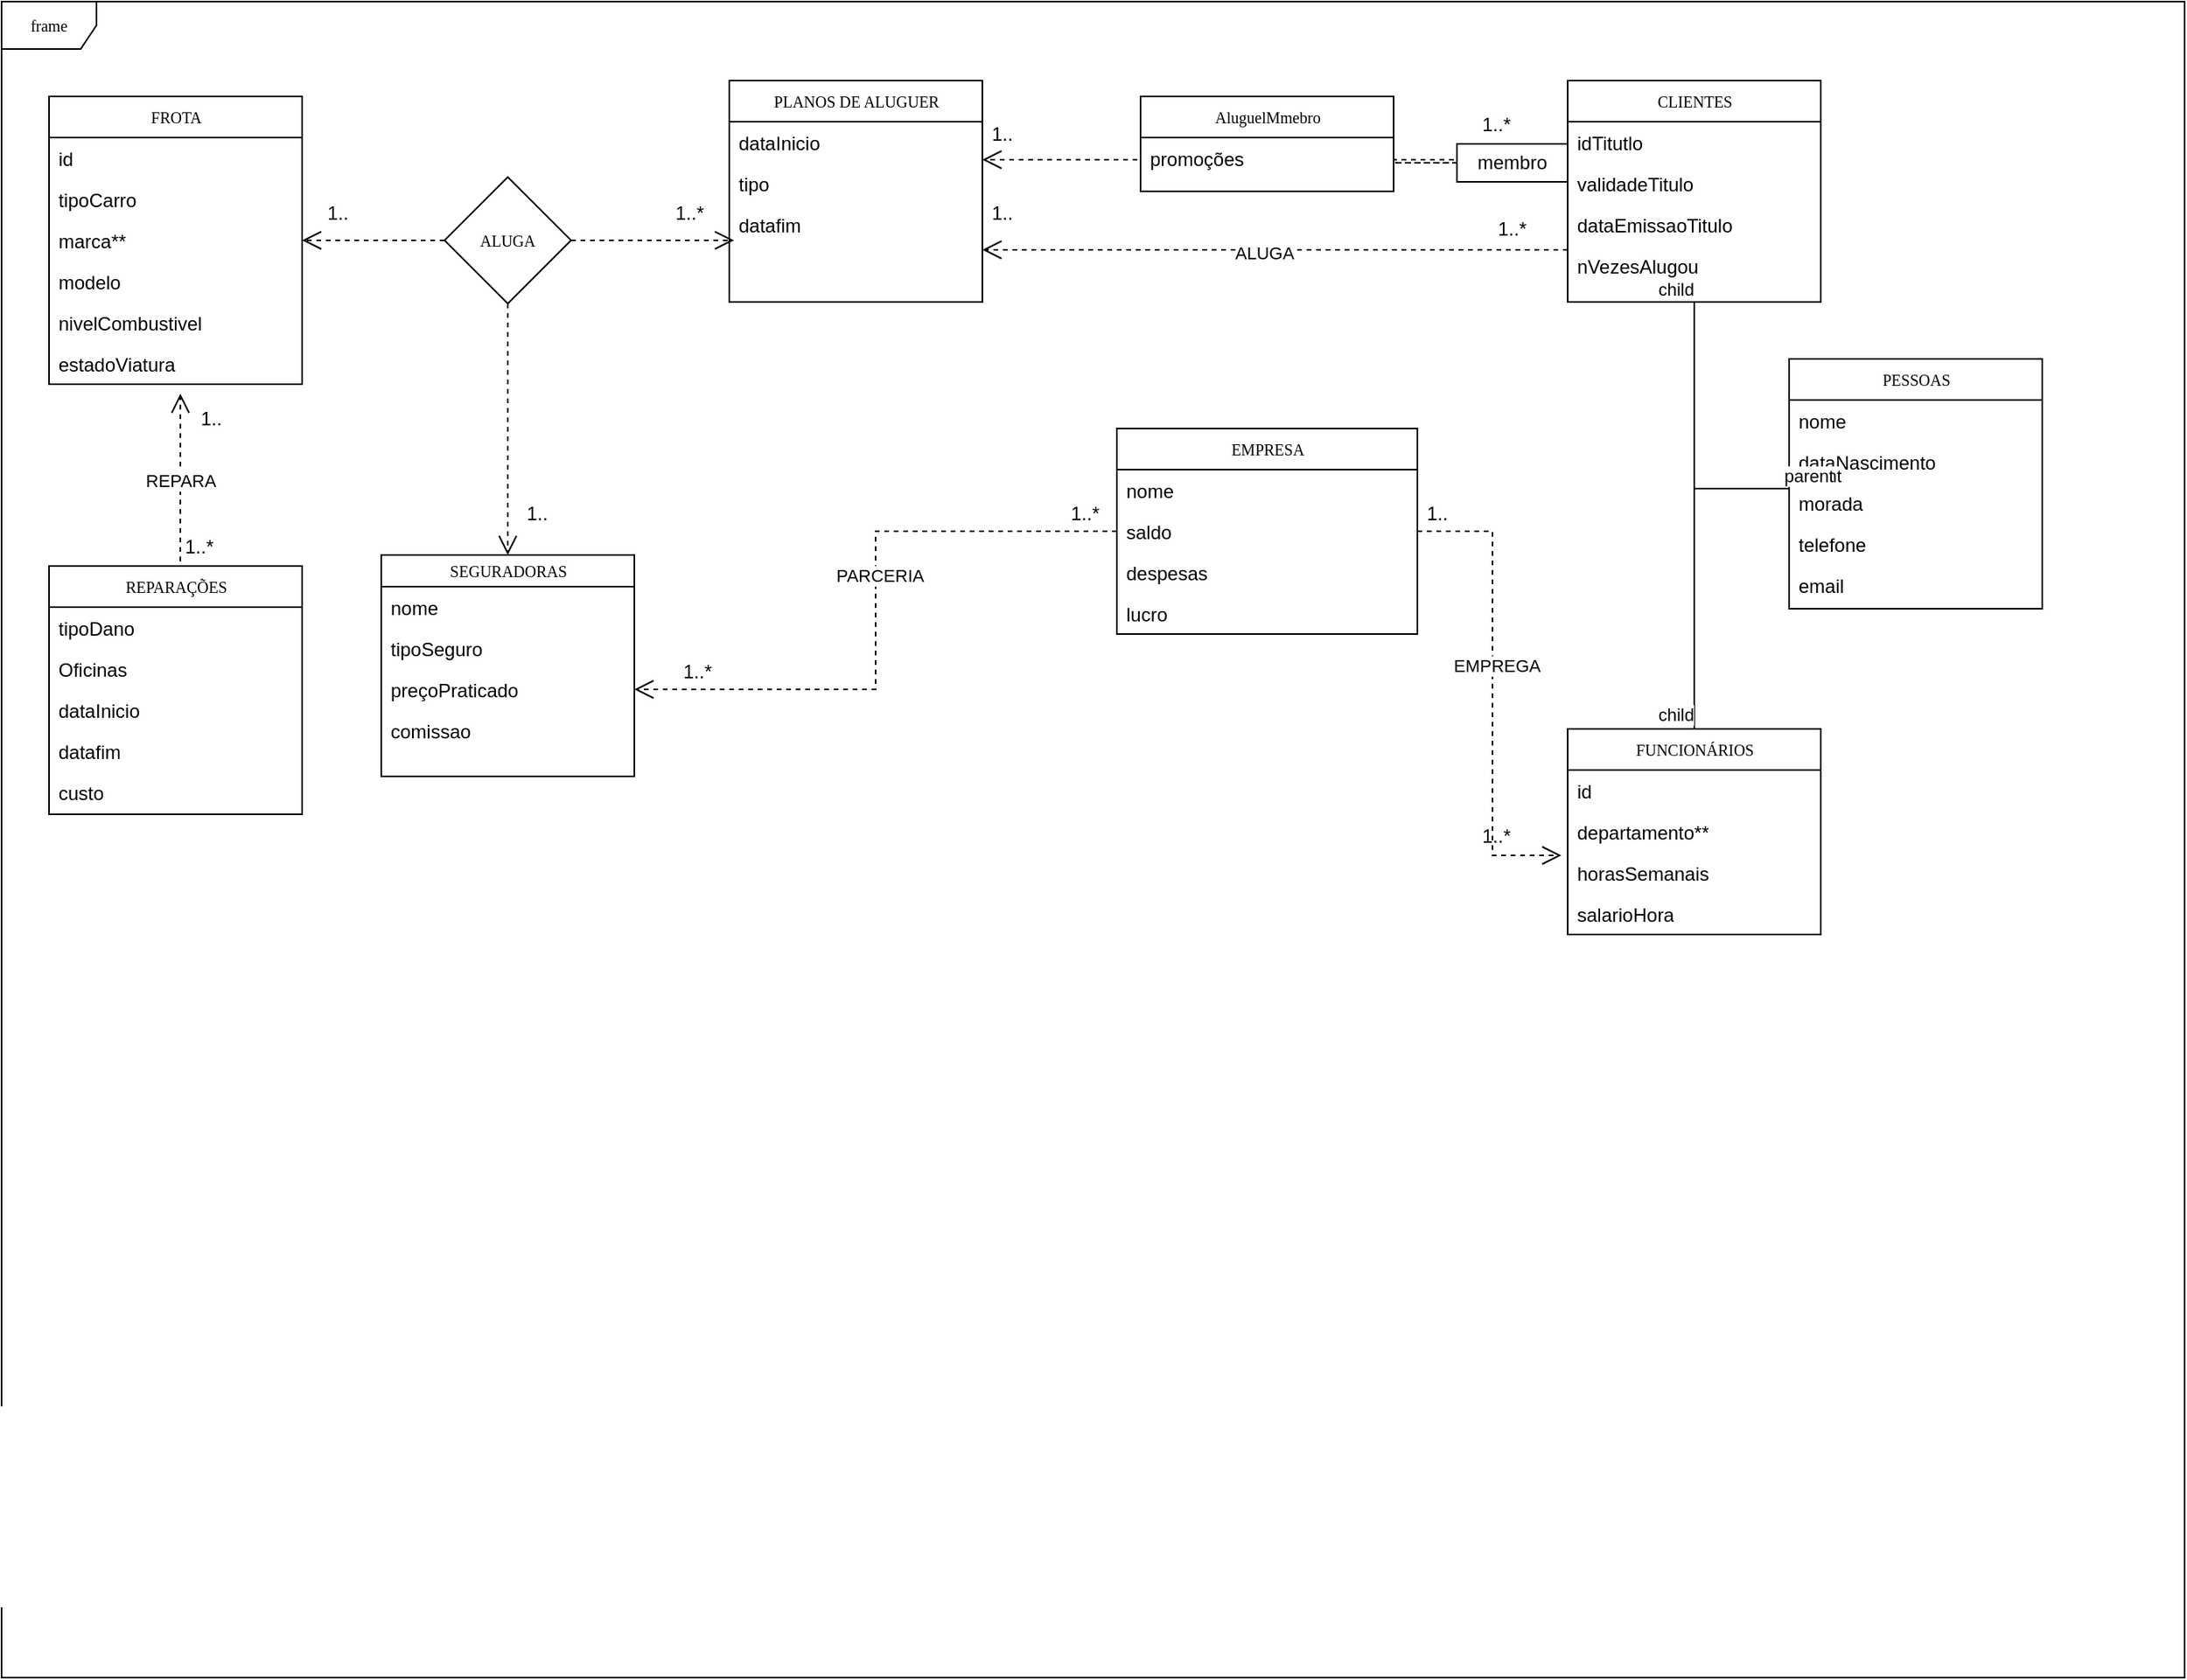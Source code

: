 <mxfile version="22.0.2" type="device">
  <diagram name="Page-1" id="c4acf3e9-155e-7222-9cf6-157b1a14988f">
    <mxGraphModel dx="1674" dy="750" grid="1" gridSize="10" guides="1" tooltips="1" connect="1" arrows="1" fold="1" page="1" pageScale="1" pageWidth="850" pageHeight="1100" background="none" math="0" shadow="0">
      <root>
        <mxCell id="0" />
        <mxCell id="1" parent="0" />
        <mxCell id="17acba5748e5396b-1" value="frame" style="shape=umlFrame;whiteSpace=wrap;html=1;rounded=0;shadow=0;comic=0;labelBackgroundColor=none;strokeWidth=1;fontFamily=Verdana;fontSize=10;align=center;" parent="1" vertex="1">
          <mxGeometry x="190" y="10" width="1380" height="1060" as="geometry" />
        </mxCell>
        <mxCell id="17acba5748e5396b-20" value="PESSOAS" style="swimlane;html=1;fontStyle=0;childLayout=stackLayout;horizontal=1;startSize=26;fillColor=none;horizontalStack=0;resizeParent=1;resizeLast=0;collapsible=1;marginBottom=0;swimlaneFillColor=#ffffff;rounded=0;shadow=0;comic=0;labelBackgroundColor=none;strokeWidth=1;fontFamily=Verdana;fontSize=10;align=center;" parent="1" vertex="1">
          <mxGeometry x="1320" y="236" width="160" height="158" as="geometry" />
        </mxCell>
        <mxCell id="17acba5748e5396b-21" value="nome" style="text;html=1;strokeColor=none;fillColor=none;align=left;verticalAlign=top;spacingLeft=4;spacingRight=4;whiteSpace=wrap;overflow=hidden;rotatable=0;points=[[0,0.5],[1,0.5]];portConstraint=eastwest;" parent="17acba5748e5396b-20" vertex="1">
          <mxGeometry y="26" width="160" height="26" as="geometry" />
        </mxCell>
        <mxCell id="17acba5748e5396b-24" value="dataNascimento" style="text;html=1;strokeColor=none;fillColor=none;align=left;verticalAlign=top;spacingLeft=4;spacingRight=4;whiteSpace=wrap;overflow=hidden;rotatable=0;points=[[0,0.5],[1,0.5]];portConstraint=eastwest;" parent="17acba5748e5396b-20" vertex="1">
          <mxGeometry y="52" width="160" height="26" as="geometry" />
        </mxCell>
        <mxCell id="17acba5748e5396b-26" value="morada" style="text;html=1;strokeColor=none;fillColor=none;align=left;verticalAlign=top;spacingLeft=4;spacingRight=4;whiteSpace=wrap;overflow=hidden;rotatable=0;points=[[0,0.5],[1,0.5]];portConstraint=eastwest;" parent="17acba5748e5396b-20" vertex="1">
          <mxGeometry y="78" width="160" height="26" as="geometry" />
        </mxCell>
        <mxCell id="utZW5Ri-ObuBG_dfQ21w-8" value="telefone" style="text;html=1;strokeColor=none;fillColor=none;align=left;verticalAlign=top;spacingLeft=4;spacingRight=4;whiteSpace=wrap;overflow=hidden;rotatable=0;points=[[0,0.5],[1,0.5]];portConstraint=eastwest;" vertex="1" parent="17acba5748e5396b-20">
          <mxGeometry y="104" width="160" height="26" as="geometry" />
        </mxCell>
        <mxCell id="utZW5Ri-ObuBG_dfQ21w-7" value="email" style="text;html=1;strokeColor=none;fillColor=none;align=left;verticalAlign=top;spacingLeft=4;spacingRight=4;whiteSpace=wrap;overflow=hidden;rotatable=0;points=[[0,0.5],[1,0.5]];portConstraint=eastwest;" vertex="1" parent="17acba5748e5396b-20">
          <mxGeometry y="130" width="160" height="26" as="geometry" />
        </mxCell>
        <mxCell id="17acba5748e5396b-30" value="CLIENTES" style="swimlane;html=1;fontStyle=0;childLayout=stackLayout;horizontal=1;startSize=26;fillColor=none;horizontalStack=0;resizeParent=1;resizeLast=0;collapsible=1;marginBottom=0;swimlaneFillColor=#ffffff;rounded=0;shadow=0;comic=0;labelBackgroundColor=none;strokeWidth=1;fontFamily=Verdana;fontSize=10;align=center;" parent="1" vertex="1">
          <mxGeometry x="1180" y="60" width="160" height="140" as="geometry" />
        </mxCell>
        <mxCell id="17acba5748e5396b-31" value="idTitutlo" style="text;html=1;strokeColor=none;fillColor=none;align=left;verticalAlign=top;spacingLeft=4;spacingRight=4;whiteSpace=wrap;overflow=hidden;rotatable=0;points=[[0,0.5],[1,0.5]];portConstraint=eastwest;" parent="17acba5748e5396b-30" vertex="1">
          <mxGeometry y="26" width="160" height="26" as="geometry" />
        </mxCell>
        <mxCell id="17acba5748e5396b-32" value="validadeTitulo" style="text;html=1;strokeColor=none;fillColor=none;align=left;verticalAlign=top;spacingLeft=4;spacingRight=4;whiteSpace=wrap;overflow=hidden;rotatable=0;points=[[0,0.5],[1,0.5]];portConstraint=eastwest;" parent="17acba5748e5396b-30" vertex="1">
          <mxGeometry y="52" width="160" height="26" as="geometry" />
        </mxCell>
        <mxCell id="17acba5748e5396b-33" value="dataEmissaoTitulo" style="text;html=1;strokeColor=none;fillColor=none;align=left;verticalAlign=top;spacingLeft=4;spacingRight=4;whiteSpace=wrap;overflow=hidden;rotatable=0;points=[[0,0.5],[1,0.5]];portConstraint=eastwest;" parent="17acba5748e5396b-30" vertex="1">
          <mxGeometry y="78" width="160" height="26" as="geometry" />
        </mxCell>
        <mxCell id="utZW5Ri-ObuBG_dfQ21w-13" value="nVezesAlugou" style="text;html=1;strokeColor=none;fillColor=none;align=left;verticalAlign=top;spacingLeft=4;spacingRight=4;whiteSpace=wrap;overflow=hidden;rotatable=0;points=[[0,0.5],[1,0.5]];portConstraint=eastwest;" vertex="1" parent="17acba5748e5396b-30">
          <mxGeometry y="104" width="160" height="26" as="geometry" />
        </mxCell>
        <mxCell id="utZW5Ri-ObuBG_dfQ21w-1" value="EMPRESA" style="swimlane;html=1;fontStyle=0;childLayout=stackLayout;horizontal=1;startSize=26;fillColor=none;horizontalStack=0;resizeParent=1;resizeLast=0;collapsible=1;marginBottom=0;swimlaneFillColor=#ffffff;rounded=0;shadow=0;comic=0;labelBackgroundColor=none;strokeWidth=1;fontFamily=Verdana;fontSize=10;align=center;" vertex="1" parent="1">
          <mxGeometry x="895" y="280" width="190" height="130" as="geometry" />
        </mxCell>
        <mxCell id="utZW5Ri-ObuBG_dfQ21w-3" value="nome" style="text;html=1;strokeColor=none;fillColor=none;align=left;verticalAlign=top;spacingLeft=4;spacingRight=4;whiteSpace=wrap;overflow=hidden;rotatable=0;points=[[0,0.5],[1,0.5]];portConstraint=eastwest;" vertex="1" parent="utZW5Ri-ObuBG_dfQ21w-1">
          <mxGeometry y="26" width="190" height="26" as="geometry" />
        </mxCell>
        <mxCell id="utZW5Ri-ObuBG_dfQ21w-4" value="saldo" style="text;html=1;strokeColor=none;fillColor=none;align=left;verticalAlign=top;spacingLeft=4;spacingRight=4;whiteSpace=wrap;overflow=hidden;rotatable=0;points=[[0,0.5],[1,0.5]];portConstraint=eastwest;" vertex="1" parent="utZW5Ri-ObuBG_dfQ21w-1">
          <mxGeometry y="52" width="190" height="26" as="geometry" />
        </mxCell>
        <mxCell id="utZW5Ri-ObuBG_dfQ21w-5" value="despesas" style="text;html=1;strokeColor=none;fillColor=none;align=left;verticalAlign=top;spacingLeft=4;spacingRight=4;whiteSpace=wrap;overflow=hidden;rotatable=0;points=[[0,0.5],[1,0.5]];portConstraint=eastwest;" vertex="1" parent="utZW5Ri-ObuBG_dfQ21w-1">
          <mxGeometry y="78" width="190" height="26" as="geometry" />
        </mxCell>
        <mxCell id="utZW5Ri-ObuBG_dfQ21w-6" value="lucro" style="text;html=1;strokeColor=none;fillColor=none;align=left;verticalAlign=top;spacingLeft=4;spacingRight=4;whiteSpace=wrap;overflow=hidden;rotatable=0;points=[[0,0.5],[1,0.5]];portConstraint=eastwest;" vertex="1" parent="utZW5Ri-ObuBG_dfQ21w-1">
          <mxGeometry y="104" width="190" height="26" as="geometry" />
        </mxCell>
        <mxCell id="utZW5Ri-ObuBG_dfQ21w-9" value="FUNCIONÁRIOS" style="swimlane;html=1;fontStyle=0;childLayout=stackLayout;horizontal=1;startSize=26;fillColor=none;horizontalStack=0;resizeParent=1;resizeLast=0;collapsible=1;marginBottom=0;swimlaneFillColor=#ffffff;rounded=0;shadow=0;comic=0;labelBackgroundColor=none;strokeWidth=1;fontFamily=Verdana;fontSize=10;align=center;" vertex="1" parent="1">
          <mxGeometry x="1180" y="470" width="160" height="130" as="geometry" />
        </mxCell>
        <mxCell id="utZW5Ri-ObuBG_dfQ21w-10" value="id" style="text;html=1;strokeColor=none;fillColor=none;align=left;verticalAlign=top;spacingLeft=4;spacingRight=4;whiteSpace=wrap;overflow=hidden;rotatable=0;points=[[0,0.5],[1,0.5]];portConstraint=eastwest;" vertex="1" parent="utZW5Ri-ObuBG_dfQ21w-9">
          <mxGeometry y="26" width="160" height="26" as="geometry" />
        </mxCell>
        <mxCell id="utZW5Ri-ObuBG_dfQ21w-11" value="departamento**" style="text;html=1;strokeColor=none;fillColor=none;align=left;verticalAlign=top;spacingLeft=4;spacingRight=4;whiteSpace=wrap;overflow=hidden;rotatable=0;points=[[0,0.5],[1,0.5]];portConstraint=eastwest;" vertex="1" parent="utZW5Ri-ObuBG_dfQ21w-9">
          <mxGeometry y="52" width="160" height="26" as="geometry" />
        </mxCell>
        <mxCell id="utZW5Ri-ObuBG_dfQ21w-16" value="horasSemanais" style="text;html=1;strokeColor=none;fillColor=none;align=left;verticalAlign=top;spacingLeft=4;spacingRight=4;whiteSpace=wrap;overflow=hidden;rotatable=0;points=[[0,0.5],[1,0.5]];portConstraint=eastwest;" vertex="1" parent="utZW5Ri-ObuBG_dfQ21w-9">
          <mxGeometry y="78" width="160" height="26" as="geometry" />
        </mxCell>
        <mxCell id="utZW5Ri-ObuBG_dfQ21w-17" value="salarioHora" style="text;html=1;strokeColor=none;fillColor=none;align=left;verticalAlign=top;spacingLeft=4;spacingRight=4;whiteSpace=wrap;overflow=hidden;rotatable=0;points=[[0,0.5],[1,0.5]];portConstraint=eastwest;" vertex="1" parent="utZW5Ri-ObuBG_dfQ21w-9">
          <mxGeometry y="104" width="160" height="26" as="geometry" />
        </mxCell>
        <mxCell id="utZW5Ri-ObuBG_dfQ21w-18" value="" style="endArrow=none;html=1;edgeStyle=orthogonalEdgeStyle;rounded=0;exitX=0;exitY=0.154;exitDx=0;exitDy=0;exitPerimeter=0;entryX=0.5;entryY=0;entryDx=0;entryDy=0;" edge="1" parent="1" source="17acba5748e5396b-26" target="utZW5Ri-ObuBG_dfQ21w-9">
          <mxGeometry relative="1" as="geometry">
            <mxPoint x="1130" y="410" as="sourcePoint" />
            <mxPoint x="1290" y="410" as="targetPoint" />
          </mxGeometry>
        </mxCell>
        <mxCell id="utZW5Ri-ObuBG_dfQ21w-19" value="parent" style="edgeLabel;resizable=0;html=1;align=left;verticalAlign=bottom;" connectable="0" vertex="1" parent="utZW5Ri-ObuBG_dfQ21w-18">
          <mxGeometry x="-1" relative="1" as="geometry" />
        </mxCell>
        <mxCell id="utZW5Ri-ObuBG_dfQ21w-20" value="child" style="edgeLabel;resizable=0;html=1;align=right;verticalAlign=bottom;" connectable="0" vertex="1" parent="utZW5Ri-ObuBG_dfQ21w-18">
          <mxGeometry x="1" relative="1" as="geometry" />
        </mxCell>
        <mxCell id="utZW5Ri-ObuBG_dfQ21w-21" value="" style="endArrow=none;html=1;edgeStyle=orthogonalEdgeStyle;rounded=0;exitX=-0.031;exitY=0.154;exitDx=0;exitDy=0;exitPerimeter=0;entryX=0.5;entryY=1;entryDx=0;entryDy=0;" edge="1" parent="1" source="17acba5748e5396b-26" target="17acba5748e5396b-30">
          <mxGeometry relative="1" as="geometry">
            <mxPoint x="1330" y="328" as="sourcePoint" />
            <mxPoint x="1270" y="480" as="targetPoint" />
            <Array as="points">
              <mxPoint x="1260" y="318" />
            </Array>
          </mxGeometry>
        </mxCell>
        <mxCell id="utZW5Ri-ObuBG_dfQ21w-22" value="parent" style="edgeLabel;resizable=0;html=1;align=left;verticalAlign=bottom;" connectable="0" vertex="1" parent="utZW5Ri-ObuBG_dfQ21w-21">
          <mxGeometry x="-1" relative="1" as="geometry" />
        </mxCell>
        <mxCell id="utZW5Ri-ObuBG_dfQ21w-23" value="child" style="edgeLabel;resizable=0;html=1;align=right;verticalAlign=bottom;" connectable="0" vertex="1" parent="utZW5Ri-ObuBG_dfQ21w-21">
          <mxGeometry x="1" relative="1" as="geometry" />
        </mxCell>
        <mxCell id="utZW5Ri-ObuBG_dfQ21w-24" style="edgeStyle=orthogonalEdgeStyle;rounded=0;html=1;dashed=1;labelBackgroundColor=none;startFill=0;endArrow=open;endFill=0;endSize=10;fontFamily=Verdana;fontSize=10;exitX=1;exitY=0.5;exitDx=0;exitDy=0;entryX=-0.025;entryY=0.077;entryDx=0;entryDy=0;entryPerimeter=0;" edge="1" parent="1" source="utZW5Ri-ObuBG_dfQ21w-4" target="utZW5Ri-ObuBG_dfQ21w-16">
          <mxGeometry relative="1" as="geometry">
            <Array as="points" />
            <mxPoint x="370" y="335" as="sourcePoint" />
            <mxPoint x="570" y="295" as="targetPoint" />
          </mxGeometry>
        </mxCell>
        <mxCell id="utZW5Ri-ObuBG_dfQ21w-60" value="EMPREGA" style="edgeLabel;html=1;align=center;verticalAlign=middle;resizable=0;points=[];" vertex="1" connectable="0" parent="utZW5Ri-ObuBG_dfQ21w-24">
          <mxGeometry x="-0.109" y="2" relative="1" as="geometry">
            <mxPoint as="offset" />
          </mxGeometry>
        </mxCell>
        <mxCell id="utZW5Ri-ObuBG_dfQ21w-26" value="1.." style="text;strokeColor=none;fillColor=none;align=left;verticalAlign=top;spacingLeft=4;spacingRight=4;overflow=hidden;rotatable=0;points=[[0,0.5],[1,0.5]];portConstraint=eastwest;whiteSpace=wrap;html=1;" vertex="1" parent="1">
          <mxGeometry x="1085" y="320" width="100" height="26" as="geometry" />
        </mxCell>
        <mxCell id="utZW5Ri-ObuBG_dfQ21w-27" value="1..*" style="text;strokeColor=none;fillColor=none;align=left;verticalAlign=top;spacingLeft=4;spacingRight=4;overflow=hidden;rotatable=0;points=[[0,0.5],[1,0.5]];portConstraint=eastwest;whiteSpace=wrap;html=1;" vertex="1" parent="1">
          <mxGeometry x="1120" y="524" width="100" height="26" as="geometry" />
        </mxCell>
        <mxCell id="utZW5Ri-ObuBG_dfQ21w-28" value="FROTA" style="swimlane;html=1;fontStyle=0;childLayout=stackLayout;horizontal=1;startSize=26;fillColor=none;horizontalStack=0;resizeParent=1;resizeLast=0;collapsible=1;marginBottom=0;swimlaneFillColor=#ffffff;rounded=0;shadow=0;comic=0;labelBackgroundColor=none;strokeWidth=1;fontFamily=Verdana;fontSize=10;align=center;" vertex="1" parent="1">
          <mxGeometry x="220" y="70" width="160" height="182" as="geometry" />
        </mxCell>
        <mxCell id="utZW5Ri-ObuBG_dfQ21w-29" value="id" style="text;html=1;strokeColor=none;fillColor=none;align=left;verticalAlign=top;spacingLeft=4;spacingRight=4;whiteSpace=wrap;overflow=hidden;rotatable=0;points=[[0,0.5],[1,0.5]];portConstraint=eastwest;" vertex="1" parent="utZW5Ri-ObuBG_dfQ21w-28">
          <mxGeometry y="26" width="160" height="26" as="geometry" />
        </mxCell>
        <mxCell id="utZW5Ri-ObuBG_dfQ21w-30" value="tipoCarro" style="text;html=1;strokeColor=none;fillColor=none;align=left;verticalAlign=top;spacingLeft=4;spacingRight=4;whiteSpace=wrap;overflow=hidden;rotatable=0;points=[[0,0.5],[1,0.5]];portConstraint=eastwest;" vertex="1" parent="utZW5Ri-ObuBG_dfQ21w-28">
          <mxGeometry y="52" width="160" height="26" as="geometry" />
        </mxCell>
        <mxCell id="utZW5Ri-ObuBG_dfQ21w-31" value="marca**" style="text;html=1;strokeColor=none;fillColor=none;align=left;verticalAlign=top;spacingLeft=4;spacingRight=4;whiteSpace=wrap;overflow=hidden;rotatable=0;points=[[0,0.5],[1,0.5]];portConstraint=eastwest;" vertex="1" parent="utZW5Ri-ObuBG_dfQ21w-28">
          <mxGeometry y="78" width="160" height="26" as="geometry" />
        </mxCell>
        <mxCell id="utZW5Ri-ObuBG_dfQ21w-32" value="modelo" style="text;html=1;strokeColor=none;fillColor=none;align=left;verticalAlign=top;spacingLeft=4;spacingRight=4;whiteSpace=wrap;overflow=hidden;rotatable=0;points=[[0,0.5],[1,0.5]];portConstraint=eastwest;" vertex="1" parent="utZW5Ri-ObuBG_dfQ21w-28">
          <mxGeometry y="104" width="160" height="26" as="geometry" />
        </mxCell>
        <mxCell id="utZW5Ri-ObuBG_dfQ21w-33" value="nivelCombustivel" style="text;html=1;strokeColor=none;fillColor=none;align=left;verticalAlign=top;spacingLeft=4;spacingRight=4;whiteSpace=wrap;overflow=hidden;rotatable=0;points=[[0,0.5],[1,0.5]];portConstraint=eastwest;" vertex="1" parent="utZW5Ri-ObuBG_dfQ21w-28">
          <mxGeometry y="130" width="160" height="26" as="geometry" />
        </mxCell>
        <mxCell id="utZW5Ri-ObuBG_dfQ21w-34" value="estadoViatura" style="text;html=1;strokeColor=none;fillColor=none;align=left;verticalAlign=top;spacingLeft=4;spacingRight=4;whiteSpace=wrap;overflow=hidden;rotatable=0;points=[[0,0.5],[1,0.5]];portConstraint=eastwest;" vertex="1" parent="utZW5Ri-ObuBG_dfQ21w-28">
          <mxGeometry y="156" width="160" height="26" as="geometry" />
        </mxCell>
        <mxCell id="utZW5Ri-ObuBG_dfQ21w-35" value="PLANOS DE ALUGUER" style="swimlane;html=1;fontStyle=0;childLayout=stackLayout;horizontal=1;startSize=26;fillColor=none;horizontalStack=0;resizeParent=1;resizeLast=0;collapsible=1;marginBottom=0;swimlaneFillColor=#ffffff;rounded=0;shadow=0;comic=0;labelBackgroundColor=none;strokeWidth=1;fontFamily=Verdana;fontSize=10;align=center;" vertex="1" parent="1">
          <mxGeometry x="650" y="60" width="160" height="140" as="geometry" />
        </mxCell>
        <mxCell id="utZW5Ri-ObuBG_dfQ21w-38" value="dataInicio" style="text;html=1;strokeColor=none;fillColor=none;align=left;verticalAlign=top;spacingLeft=4;spacingRight=4;whiteSpace=wrap;overflow=hidden;rotatable=0;points=[[0,0.5],[1,0.5]];portConstraint=eastwest;" vertex="1" parent="utZW5Ri-ObuBG_dfQ21w-35">
          <mxGeometry y="26" width="160" height="26" as="geometry" />
        </mxCell>
        <mxCell id="utZW5Ri-ObuBG_dfQ21w-36" value="tipo" style="text;html=1;strokeColor=none;fillColor=none;align=left;verticalAlign=top;spacingLeft=4;spacingRight=4;whiteSpace=wrap;overflow=hidden;rotatable=0;points=[[0,0.5],[1,0.5]];portConstraint=eastwest;" vertex="1" parent="utZW5Ri-ObuBG_dfQ21w-35">
          <mxGeometry y="52" width="160" height="26" as="geometry" />
        </mxCell>
        <mxCell id="utZW5Ri-ObuBG_dfQ21w-39" value="datafim" style="text;html=1;strokeColor=none;fillColor=none;align=left;verticalAlign=top;spacingLeft=4;spacingRight=4;whiteSpace=wrap;overflow=hidden;rotatable=0;points=[[0,0.5],[1,0.5]];portConstraint=eastwest;" vertex="1" parent="utZW5Ri-ObuBG_dfQ21w-35">
          <mxGeometry y="78" width="160" height="26" as="geometry" />
        </mxCell>
        <mxCell id="utZW5Ri-ObuBG_dfQ21w-40" style="edgeStyle=orthogonalEdgeStyle;rounded=0;html=1;dashed=1;labelBackgroundColor=none;startFill=0;endArrow=open;endFill=0;endSize=10;fontFamily=Verdana;fontSize=10;entryX=1.013;entryY=1.154;entryDx=0;entryDy=0;entryPerimeter=0;" edge="1" parent="1">
          <mxGeometry relative="1" as="geometry">
            <Array as="points">
              <mxPoint x="1177.92" y="167" />
            </Array>
            <mxPoint x="1180" y="167" as="sourcePoint" />
            <mxPoint x="810.0" y="167.004" as="targetPoint" />
          </mxGeometry>
        </mxCell>
        <mxCell id="utZW5Ri-ObuBG_dfQ21w-53" value="ALUGA" style="edgeLabel;html=1;align=center;verticalAlign=middle;resizable=0;points=[];" vertex="1" connectable="0" parent="utZW5Ri-ObuBG_dfQ21w-40">
          <mxGeometry x="0.038" y="2" relative="1" as="geometry">
            <mxPoint as="offset" />
          </mxGeometry>
        </mxCell>
        <mxCell id="utZW5Ri-ObuBG_dfQ21w-45" style="edgeStyle=orthogonalEdgeStyle;rounded=0;html=1;dashed=1;labelBackgroundColor=none;startFill=0;endArrow=open;endFill=0;endSize=10;fontFamily=Verdana;fontSize=10;entryX=1;entryY=0.5;entryDx=0;entryDy=0;exitX=0;exitY=0.5;exitDx=0;exitDy=0;" edge="1" parent="1" source="utZW5Ri-ObuBG_dfQ21w-46">
          <mxGeometry relative="1" as="geometry">
            <Array as="points">
              <mxPoint x="1010" y="110" />
            </Array>
            <mxPoint x="1180" y="110" as="sourcePoint" />
            <mxPoint x="810" y="110" as="targetPoint" />
          </mxGeometry>
        </mxCell>
        <mxCell id="utZW5Ri-ObuBG_dfQ21w-47" value="" style="edgeStyle=orthogonalEdgeStyle;rounded=0;html=1;dashed=1;labelBackgroundColor=none;startFill=0;endArrow=open;endFill=0;endSize=10;fontFamily=Verdana;fontSize=10;entryX=1;entryY=0.5;entryDx=0;entryDy=0;exitX=0;exitY=0.5;exitDx=0;exitDy=0;" edge="1" parent="1" target="utZW5Ri-ObuBG_dfQ21w-46">
          <mxGeometry relative="1" as="geometry">
            <Array as="points">
              <mxPoint x="1010" y="110" />
            </Array>
            <mxPoint x="1180" y="110" as="sourcePoint" />
            <mxPoint x="810" y="110" as="targetPoint" />
          </mxGeometry>
        </mxCell>
        <mxCell id="utZW5Ri-ObuBG_dfQ21w-46" value="membro" style="html=1;whiteSpace=wrap;" vertex="1" parent="1">
          <mxGeometry x="1110" y="100" width="70" height="24" as="geometry" />
        </mxCell>
        <mxCell id="utZW5Ri-ObuBG_dfQ21w-48" value="AluguelMmebro" style="swimlane;html=1;fontStyle=0;childLayout=stackLayout;horizontal=1;startSize=26;fillColor=none;horizontalStack=0;resizeParent=1;resizeLast=0;collapsible=1;marginBottom=0;swimlaneFillColor=#ffffff;rounded=0;shadow=0;comic=0;labelBackgroundColor=none;strokeWidth=1;fontFamily=Verdana;fontSize=10;align=center;" vertex="1" parent="1">
          <mxGeometry x="910" y="70" width="160" height="60" as="geometry" />
        </mxCell>
        <mxCell id="utZW5Ri-ObuBG_dfQ21w-49" value="promoções" style="text;html=1;strokeColor=none;fillColor=none;align=left;verticalAlign=top;spacingLeft=4;spacingRight=4;whiteSpace=wrap;overflow=hidden;rotatable=0;points=[[0,0.5],[1,0.5]];portConstraint=eastwest;" vertex="1" parent="utZW5Ri-ObuBG_dfQ21w-48">
          <mxGeometry y="26" width="160" height="26" as="geometry" />
        </mxCell>
        <mxCell id="utZW5Ri-ObuBG_dfQ21w-54" value="1..*" style="text;strokeColor=none;fillColor=none;align=left;verticalAlign=top;spacingLeft=4;spacingRight=4;overflow=hidden;rotatable=0;points=[[0,0.5],[1,0.5]];portConstraint=eastwest;whiteSpace=wrap;html=1;" vertex="1" parent="1">
          <mxGeometry x="1130" y="140" width="100" height="26" as="geometry" />
        </mxCell>
        <mxCell id="utZW5Ri-ObuBG_dfQ21w-55" value="1..*" style="text;strokeColor=none;fillColor=none;align=left;verticalAlign=top;spacingLeft=4;spacingRight=4;overflow=hidden;rotatable=0;points=[[0,0.5],[1,0.5]];portConstraint=eastwest;whiteSpace=wrap;html=1;" vertex="1" parent="1">
          <mxGeometry x="1120" y="74" width="100" height="26" as="geometry" />
        </mxCell>
        <mxCell id="utZW5Ri-ObuBG_dfQ21w-56" value="1.." style="text;strokeColor=none;fillColor=none;align=left;verticalAlign=top;spacingLeft=4;spacingRight=4;overflow=hidden;rotatable=0;points=[[0,0.5],[1,0.5]];portConstraint=eastwest;whiteSpace=wrap;html=1;" vertex="1" parent="1">
          <mxGeometry x="810" y="80" width="100" height="26" as="geometry" />
        </mxCell>
        <mxCell id="utZW5Ri-ObuBG_dfQ21w-57" value="1.." style="text;strokeColor=none;fillColor=none;align=left;verticalAlign=top;spacingLeft=4;spacingRight=4;overflow=hidden;rotatable=0;points=[[0,0.5],[1,0.5]];portConstraint=eastwest;whiteSpace=wrap;html=1;" vertex="1" parent="1">
          <mxGeometry x="810" y="130" width="100" height="26" as="geometry" />
        </mxCell>
        <mxCell id="utZW5Ri-ObuBG_dfQ21w-58" style="edgeStyle=orthogonalEdgeStyle;rounded=0;html=1;dashed=1;labelBackgroundColor=none;startFill=0;endArrow=open;endFill=0;endSize=10;fontFamily=Verdana;fontSize=10;entryX=1;entryY=0.5;entryDx=0;entryDy=0;exitX=0;exitY=0.5;exitDx=0;exitDy=0;" edge="1" parent="1" source="utZW5Ri-ObuBG_dfQ21w-75" target="utZW5Ri-ObuBG_dfQ21w-31">
          <mxGeometry relative="1" as="geometry">
            <Array as="points" />
            <mxPoint x="760" y="410" as="sourcePoint" />
            <mxPoint x="390.0" y="410.004" as="targetPoint" />
          </mxGeometry>
        </mxCell>
        <mxCell id="utZW5Ri-ObuBG_dfQ21w-61" value="1..*" style="text;strokeColor=none;fillColor=none;align=left;verticalAlign=top;spacingLeft=4;spacingRight=4;overflow=hidden;rotatable=0;points=[[0,0.5],[1,0.5]];portConstraint=eastwest;whiteSpace=wrap;html=1;" vertex="1" parent="1">
          <mxGeometry x="610" y="130" width="100" height="26" as="geometry" />
        </mxCell>
        <mxCell id="utZW5Ri-ObuBG_dfQ21w-64" value="1.." style="text;strokeColor=none;fillColor=none;align=left;verticalAlign=top;spacingLeft=4;spacingRight=4;overflow=hidden;rotatable=0;points=[[0,0.5],[1,0.5]];portConstraint=eastwest;whiteSpace=wrap;html=1;" vertex="1" parent="1">
          <mxGeometry x="390" y="130" width="100" height="26" as="geometry" />
        </mxCell>
        <mxCell id="utZW5Ri-ObuBG_dfQ21w-65" value="SEGURADORAS" style="swimlane;html=1;fontStyle=0;childLayout=stackLayout;horizontal=1;startSize=20;fillColor=none;horizontalStack=0;resizeParent=1;resizeLast=0;collapsible=1;marginBottom=0;swimlaneFillColor=#ffffff;rounded=0;shadow=0;comic=0;labelBackgroundColor=none;strokeWidth=1;fontFamily=Verdana;fontSize=10;align=center;" vertex="1" parent="1">
          <mxGeometry x="430" y="360" width="160" height="140" as="geometry" />
        </mxCell>
        <mxCell id="utZW5Ri-ObuBG_dfQ21w-66" value="nome" style="text;html=1;strokeColor=none;fillColor=none;align=left;verticalAlign=top;spacingLeft=4;spacingRight=4;whiteSpace=wrap;overflow=hidden;rotatable=0;points=[[0,0.5],[1,0.5]];portConstraint=eastwest;" vertex="1" parent="utZW5Ri-ObuBG_dfQ21w-65">
          <mxGeometry y="20" width="160" height="26" as="geometry" />
        </mxCell>
        <mxCell id="utZW5Ri-ObuBG_dfQ21w-67" value="tipoSeguro" style="text;html=1;strokeColor=none;fillColor=none;align=left;verticalAlign=top;spacingLeft=4;spacingRight=4;whiteSpace=wrap;overflow=hidden;rotatable=0;points=[[0,0.5],[1,0.5]];portConstraint=eastwest;" vertex="1" parent="utZW5Ri-ObuBG_dfQ21w-65">
          <mxGeometry y="46" width="160" height="26" as="geometry" />
        </mxCell>
        <mxCell id="utZW5Ri-ObuBG_dfQ21w-68" value="preçoPraticado" style="text;html=1;strokeColor=none;fillColor=none;align=left;verticalAlign=top;spacingLeft=4;spacingRight=4;whiteSpace=wrap;overflow=hidden;rotatable=0;points=[[0,0.5],[1,0.5]];portConstraint=eastwest;" vertex="1" parent="utZW5Ri-ObuBG_dfQ21w-65">
          <mxGeometry y="72" width="160" height="26" as="geometry" />
        </mxCell>
        <mxCell id="utZW5Ri-ObuBG_dfQ21w-69" value="comissao" style="text;html=1;strokeColor=none;fillColor=none;align=left;verticalAlign=top;spacingLeft=4;spacingRight=4;whiteSpace=wrap;overflow=hidden;rotatable=0;points=[[0,0.5],[1,0.5]];portConstraint=eastwest;" vertex="1" parent="utZW5Ri-ObuBG_dfQ21w-65">
          <mxGeometry y="98" width="160" height="26" as="geometry" />
        </mxCell>
        <mxCell id="utZW5Ri-ObuBG_dfQ21w-70" style="edgeStyle=orthogonalEdgeStyle;rounded=0;html=1;dashed=1;labelBackgroundColor=none;startFill=0;endArrow=open;endFill=0;endSize=10;fontFamily=Verdana;fontSize=10;exitX=0;exitY=0.5;exitDx=0;exitDy=0;entryX=1;entryY=0.5;entryDx=0;entryDy=0;" edge="1" parent="1" source="utZW5Ri-ObuBG_dfQ21w-4" target="utZW5Ri-ObuBG_dfQ21w-68">
          <mxGeometry relative="1" as="geometry">
            <Array as="points" />
            <mxPoint x="680" y="380" as="sourcePoint" />
            <mxPoint x="771" y="585" as="targetPoint" />
          </mxGeometry>
        </mxCell>
        <mxCell id="utZW5Ri-ObuBG_dfQ21w-71" value="PARCERIA" style="edgeLabel;html=1;align=center;verticalAlign=middle;resizable=0;points=[];" vertex="1" connectable="0" parent="utZW5Ri-ObuBG_dfQ21w-70">
          <mxGeometry x="-0.109" y="2" relative="1" as="geometry">
            <mxPoint as="offset" />
          </mxGeometry>
        </mxCell>
        <mxCell id="utZW5Ri-ObuBG_dfQ21w-72" value="1..*" style="text;strokeColor=none;fillColor=none;align=left;verticalAlign=top;spacingLeft=4;spacingRight=4;overflow=hidden;rotatable=0;points=[[0,0.5],[1,0.5]];portConstraint=eastwest;whiteSpace=wrap;html=1;" vertex="1" parent="1">
          <mxGeometry x="860" y="320" width="35" height="26" as="geometry" />
        </mxCell>
        <mxCell id="utZW5Ri-ObuBG_dfQ21w-73" value="1..*" style="text;strokeColor=none;fillColor=none;align=left;verticalAlign=top;spacingLeft=4;spacingRight=4;overflow=hidden;rotatable=0;points=[[0,0.5],[1,0.5]];portConstraint=eastwest;whiteSpace=wrap;html=1;" vertex="1" parent="1">
          <mxGeometry x="615" y="420" width="35" height="26" as="geometry" />
        </mxCell>
        <mxCell id="utZW5Ri-ObuBG_dfQ21w-75" value="ALUGA" style="rhombus;whiteSpace=wrap;html=1;fontSize=10;fontFamily=Verdana;fillColor=none;fontStyle=0;startSize=20;swimlaneFillColor=#ffffff;rounded=0;shadow=0;comic=0;labelBackgroundColor=none;strokeWidth=1;" vertex="1" parent="1">
          <mxGeometry x="470" y="121" width="80" height="80" as="geometry" />
        </mxCell>
        <mxCell id="utZW5Ri-ObuBG_dfQ21w-81" style="edgeStyle=orthogonalEdgeStyle;rounded=0;html=1;dashed=1;labelBackgroundColor=none;startFill=0;endArrow=open;endFill=0;endSize=10;fontFamily=Verdana;fontSize=10;entryX=0.43;entryY=1.192;entryDx=0;entryDy=0;exitX=1;exitY=0.5;exitDx=0;exitDy=0;entryPerimeter=0;" edge="1" parent="1" source="utZW5Ri-ObuBG_dfQ21w-75" target="utZW5Ri-ObuBG_dfQ21w-61">
          <mxGeometry relative="1" as="geometry">
            <Array as="points" />
            <mxPoint x="480" y="171" as="sourcePoint" />
            <mxPoint x="390" y="171" as="targetPoint" />
          </mxGeometry>
        </mxCell>
        <mxCell id="utZW5Ri-ObuBG_dfQ21w-82" style="edgeStyle=orthogonalEdgeStyle;rounded=0;html=1;dashed=1;labelBackgroundColor=none;startFill=0;endArrow=open;endFill=0;endSize=10;fontFamily=Verdana;fontSize=10;entryX=0.5;entryY=0;entryDx=0;entryDy=0;exitX=0.5;exitY=1;exitDx=0;exitDy=0;" edge="1" parent="1" source="utZW5Ri-ObuBG_dfQ21w-75" target="utZW5Ri-ObuBG_dfQ21w-65">
          <mxGeometry relative="1" as="geometry">
            <Array as="points" />
            <mxPoint x="560" y="171" as="sourcePoint" />
            <mxPoint x="663" y="171" as="targetPoint" />
          </mxGeometry>
        </mxCell>
        <mxCell id="utZW5Ri-ObuBG_dfQ21w-83" value="1.." style="text;strokeColor=none;fillColor=none;align=left;verticalAlign=top;spacingLeft=4;spacingRight=4;overflow=hidden;rotatable=0;points=[[0,0.5],[1,0.5]];portConstraint=eastwest;whiteSpace=wrap;html=1;" vertex="1" parent="1">
          <mxGeometry x="516" y="320" width="100" height="26" as="geometry" />
        </mxCell>
        <mxCell id="utZW5Ri-ObuBG_dfQ21w-84" value="REPARAÇÕES" style="swimlane;html=1;fontStyle=0;childLayout=stackLayout;horizontal=1;startSize=26;fillColor=none;horizontalStack=0;resizeParent=1;resizeLast=0;collapsible=1;marginBottom=0;swimlaneFillColor=#ffffff;rounded=0;shadow=0;comic=0;labelBackgroundColor=none;strokeWidth=1;fontFamily=Verdana;fontSize=10;align=center;" vertex="1" parent="1">
          <mxGeometry x="220" y="367" width="160" height="157" as="geometry" />
        </mxCell>
        <mxCell id="utZW5Ri-ObuBG_dfQ21w-85" value="tipoDano" style="text;html=1;strokeColor=none;fillColor=none;align=left;verticalAlign=top;spacingLeft=4;spacingRight=4;whiteSpace=wrap;overflow=hidden;rotatable=0;points=[[0,0.5],[1,0.5]];portConstraint=eastwest;" vertex="1" parent="utZW5Ri-ObuBG_dfQ21w-84">
          <mxGeometry y="26" width="160" height="26" as="geometry" />
        </mxCell>
        <mxCell id="utZW5Ri-ObuBG_dfQ21w-86" value="Oficinas" style="text;html=1;strokeColor=none;fillColor=none;align=left;verticalAlign=top;spacingLeft=4;spacingRight=4;whiteSpace=wrap;overflow=hidden;rotatable=0;points=[[0,0.5],[1,0.5]];portConstraint=eastwest;" vertex="1" parent="utZW5Ri-ObuBG_dfQ21w-84">
          <mxGeometry y="52" width="160" height="26" as="geometry" />
        </mxCell>
        <mxCell id="utZW5Ri-ObuBG_dfQ21w-87" value="dataInicio" style="text;html=1;strokeColor=none;fillColor=none;align=left;verticalAlign=top;spacingLeft=4;spacingRight=4;whiteSpace=wrap;overflow=hidden;rotatable=0;points=[[0,0.5],[1,0.5]];portConstraint=eastwest;" vertex="1" parent="utZW5Ri-ObuBG_dfQ21w-84">
          <mxGeometry y="78" width="160" height="26" as="geometry" />
        </mxCell>
        <mxCell id="utZW5Ri-ObuBG_dfQ21w-88" value="datafim" style="text;html=1;strokeColor=none;fillColor=none;align=left;verticalAlign=top;spacingLeft=4;spacingRight=4;whiteSpace=wrap;overflow=hidden;rotatable=0;points=[[0,0.5],[1,0.5]];portConstraint=eastwest;" vertex="1" parent="utZW5Ri-ObuBG_dfQ21w-84">
          <mxGeometry y="104" width="160" height="26" as="geometry" />
        </mxCell>
        <mxCell id="utZW5Ri-ObuBG_dfQ21w-89" value="custo" style="text;html=1;strokeColor=none;fillColor=none;align=left;verticalAlign=top;spacingLeft=4;spacingRight=4;whiteSpace=wrap;overflow=hidden;rotatable=0;points=[[0,0.5],[1,0.5]];portConstraint=eastwest;" vertex="1" parent="utZW5Ri-ObuBG_dfQ21w-84">
          <mxGeometry y="130" width="160" height="26" as="geometry" />
        </mxCell>
        <mxCell id="utZW5Ri-ObuBG_dfQ21w-90" style="edgeStyle=orthogonalEdgeStyle;rounded=0;html=1;dashed=1;labelBackgroundColor=none;startFill=0;endArrow=open;endFill=0;endSize=10;fontFamily=Verdana;fontSize=10;entryX=0.519;entryY=1.231;entryDx=0;entryDy=0;exitX=0.5;exitY=0;exitDx=0;exitDy=0;entryPerimeter=0;" edge="1" parent="1" source="utZW5Ri-ObuBG_dfQ21w-84" target="utZW5Ri-ObuBG_dfQ21w-34">
          <mxGeometry relative="1" as="geometry">
            <Array as="points">
              <mxPoint x="303" y="367" />
            </Array>
            <mxPoint x="520" y="211" as="sourcePoint" />
            <mxPoint x="520" y="370" as="targetPoint" />
          </mxGeometry>
        </mxCell>
        <mxCell id="utZW5Ri-ObuBG_dfQ21w-91" value="REPARA" style="edgeLabel;html=1;align=center;verticalAlign=middle;resizable=0;points=[];" vertex="1" connectable="0" parent="utZW5Ri-ObuBG_dfQ21w-90">
          <mxGeometry x="0.018" relative="1" as="geometry">
            <mxPoint as="offset" />
          </mxGeometry>
        </mxCell>
        <mxCell id="utZW5Ri-ObuBG_dfQ21w-92" value="1..*" style="text;strokeColor=none;fillColor=none;align=left;verticalAlign=top;spacingLeft=4;spacingRight=4;overflow=hidden;rotatable=0;points=[[0,0.5],[1,0.5]];portConstraint=eastwest;whiteSpace=wrap;html=1;" vertex="1" parent="1">
          <mxGeometry x="300" y="341" width="100" height="26" as="geometry" />
        </mxCell>
        <mxCell id="utZW5Ri-ObuBG_dfQ21w-93" value="1.." style="text;strokeColor=none;fillColor=none;align=left;verticalAlign=top;spacingLeft=4;spacingRight=4;overflow=hidden;rotatable=0;points=[[0,0.5],[1,0.5]];portConstraint=eastwest;whiteSpace=wrap;html=1;" vertex="1" parent="1">
          <mxGeometry x="310" y="260" width="100" height="26" as="geometry" />
        </mxCell>
      </root>
    </mxGraphModel>
  </diagram>
</mxfile>
